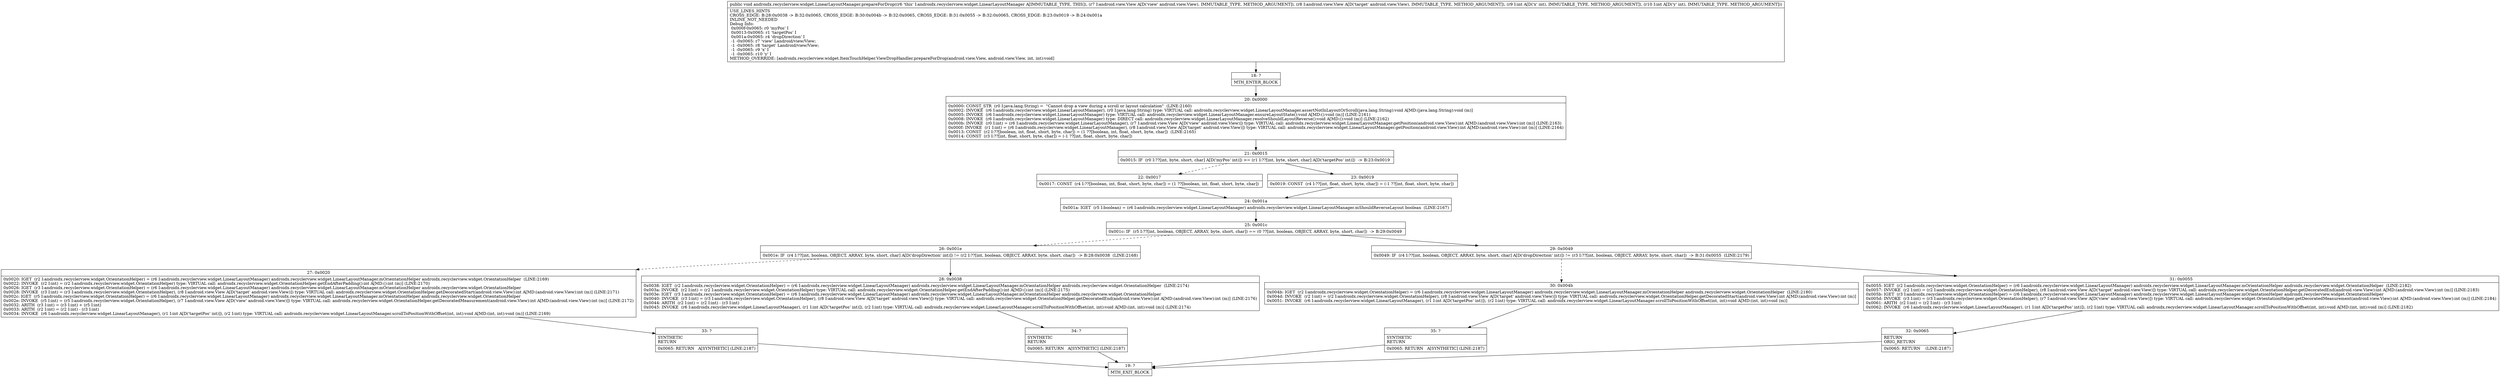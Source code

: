 digraph "CFG forandroidx.recyclerview.widget.LinearLayoutManager.prepareForDrop(Landroid\/view\/View;Landroid\/view\/View;II)V" {
Node_18 [shape=record,label="{18\:\ ?|MTH_ENTER_BLOCK\l}"];
Node_20 [shape=record,label="{20\:\ 0x0000|0x0000: CONST_STR  (r0 I:java.lang.String) =  \"Cannot drop a view during a scroll or layout calculation\"  (LINE:2160)\l0x0002: INVOKE  (r6 I:androidx.recyclerview.widget.LinearLayoutManager), (r0 I:java.lang.String) type: VIRTUAL call: androidx.recyclerview.widget.LinearLayoutManager.assertNotInLayoutOrScroll(java.lang.String):void A[MD:(java.lang.String):void (m)]\l0x0005: INVOKE  (r6 I:androidx.recyclerview.widget.LinearLayoutManager) type: VIRTUAL call: androidx.recyclerview.widget.LinearLayoutManager.ensureLayoutState():void A[MD:():void (m)] (LINE:2161)\l0x0008: INVOKE  (r6 I:androidx.recyclerview.widget.LinearLayoutManager) type: DIRECT call: androidx.recyclerview.widget.LinearLayoutManager.resolveShouldLayoutReverse():void A[MD:():void (m)] (LINE:2162)\l0x000b: INVOKE  (r0 I:int) = (r6 I:androidx.recyclerview.widget.LinearLayoutManager), (r7 I:android.view.View A[D('view' android.view.View)]) type: VIRTUAL call: androidx.recyclerview.widget.LinearLayoutManager.getPosition(android.view.View):int A[MD:(android.view.View):int (m)] (LINE:2163)\l0x000f: INVOKE  (r1 I:int) = (r6 I:androidx.recyclerview.widget.LinearLayoutManager), (r8 I:android.view.View A[D('target' android.view.View)]) type: VIRTUAL call: androidx.recyclerview.widget.LinearLayoutManager.getPosition(android.view.View):int A[MD:(android.view.View):int (m)] (LINE:2164)\l0x0013: CONST  (r2 I:??[boolean, int, float, short, byte, char]) = (1 ??[boolean, int, float, short, byte, char])  (LINE:2165)\l0x0014: CONST  (r3 I:??[int, float, short, byte, char]) = (\-1 ??[int, float, short, byte, char]) \l}"];
Node_21 [shape=record,label="{21\:\ 0x0015|0x0015: IF  (r0 I:??[int, byte, short, char] A[D('myPos' int)]) \>= (r1 I:??[int, byte, short, char] A[D('targetPos' int)])  \-\> B:23:0x0019 \l}"];
Node_22 [shape=record,label="{22\:\ 0x0017|0x0017: CONST  (r4 I:??[boolean, int, float, short, byte, char]) = (1 ??[boolean, int, float, short, byte, char]) \l}"];
Node_24 [shape=record,label="{24\:\ 0x001a|0x001a: IGET  (r5 I:boolean) = (r6 I:androidx.recyclerview.widget.LinearLayoutManager) androidx.recyclerview.widget.LinearLayoutManager.mShouldReverseLayout boolean  (LINE:2167)\l}"];
Node_25 [shape=record,label="{25\:\ 0x001c|0x001c: IF  (r5 I:??[int, boolean, OBJECT, ARRAY, byte, short, char]) == (0 ??[int, boolean, OBJECT, ARRAY, byte, short, char])  \-\> B:29:0x0049 \l}"];
Node_26 [shape=record,label="{26\:\ 0x001e|0x001e: IF  (r4 I:??[int, boolean, OBJECT, ARRAY, byte, short, char] A[D('dropDirection' int)]) != (r2 I:??[int, boolean, OBJECT, ARRAY, byte, short, char])  \-\> B:28:0x0038  (LINE:2168)\l}"];
Node_27 [shape=record,label="{27\:\ 0x0020|0x0020: IGET  (r2 I:androidx.recyclerview.widget.OrientationHelper) = (r6 I:androidx.recyclerview.widget.LinearLayoutManager) androidx.recyclerview.widget.LinearLayoutManager.mOrientationHelper androidx.recyclerview.widget.OrientationHelper  (LINE:2169)\l0x0022: INVOKE  (r2 I:int) = (r2 I:androidx.recyclerview.widget.OrientationHelper) type: VIRTUAL call: androidx.recyclerview.widget.OrientationHelper.getEndAfterPadding():int A[MD:():int (m)] (LINE:2170)\l0x0026: IGET  (r3 I:androidx.recyclerview.widget.OrientationHelper) = (r6 I:androidx.recyclerview.widget.LinearLayoutManager) androidx.recyclerview.widget.LinearLayoutManager.mOrientationHelper androidx.recyclerview.widget.OrientationHelper \l0x0028: INVOKE  (r3 I:int) = (r3 I:androidx.recyclerview.widget.OrientationHelper), (r8 I:android.view.View A[D('target' android.view.View)]) type: VIRTUAL call: androidx.recyclerview.widget.OrientationHelper.getDecoratedStart(android.view.View):int A[MD:(android.view.View):int (m)] (LINE:2171)\l0x002c: IGET  (r5 I:androidx.recyclerview.widget.OrientationHelper) = (r6 I:androidx.recyclerview.widget.LinearLayoutManager) androidx.recyclerview.widget.LinearLayoutManager.mOrientationHelper androidx.recyclerview.widget.OrientationHelper \l0x002e: INVOKE  (r5 I:int) = (r5 I:androidx.recyclerview.widget.OrientationHelper), (r7 I:android.view.View A[D('view' android.view.View)]) type: VIRTUAL call: androidx.recyclerview.widget.OrientationHelper.getDecoratedMeasurement(android.view.View):int A[MD:(android.view.View):int (m)] (LINE:2172)\l0x0032: ARITH  (r3 I:int) = (r3 I:int) + (r5 I:int) \l0x0033: ARITH  (r2 I:int) = (r2 I:int) \- (r3 I:int) \l0x0034: INVOKE  (r6 I:androidx.recyclerview.widget.LinearLayoutManager), (r1 I:int A[D('targetPos' int)]), (r2 I:int) type: VIRTUAL call: androidx.recyclerview.widget.LinearLayoutManager.scrollToPositionWithOffset(int, int):void A[MD:(int, int):void (m)] (LINE:2169)\l}"];
Node_33 [shape=record,label="{33\:\ ?|SYNTHETIC\lRETURN\l|0x0065: RETURN   A[SYNTHETIC] (LINE:2187)\l}"];
Node_19 [shape=record,label="{19\:\ ?|MTH_EXIT_BLOCK\l}"];
Node_28 [shape=record,label="{28\:\ 0x0038|0x0038: IGET  (r2 I:androidx.recyclerview.widget.OrientationHelper) = (r6 I:androidx.recyclerview.widget.LinearLayoutManager) androidx.recyclerview.widget.LinearLayoutManager.mOrientationHelper androidx.recyclerview.widget.OrientationHelper  (LINE:2174)\l0x003a: INVOKE  (r2 I:int) = (r2 I:androidx.recyclerview.widget.OrientationHelper) type: VIRTUAL call: androidx.recyclerview.widget.OrientationHelper.getEndAfterPadding():int A[MD:():int (m)] (LINE:2175)\l0x003e: IGET  (r3 I:androidx.recyclerview.widget.OrientationHelper) = (r6 I:androidx.recyclerview.widget.LinearLayoutManager) androidx.recyclerview.widget.LinearLayoutManager.mOrientationHelper androidx.recyclerview.widget.OrientationHelper \l0x0040: INVOKE  (r3 I:int) = (r3 I:androidx.recyclerview.widget.OrientationHelper), (r8 I:android.view.View A[D('target' android.view.View)]) type: VIRTUAL call: androidx.recyclerview.widget.OrientationHelper.getDecoratedEnd(android.view.View):int A[MD:(android.view.View):int (m)] (LINE:2176)\l0x0044: ARITH  (r2 I:int) = (r2 I:int) \- (r3 I:int) \l0x0045: INVOKE  (r6 I:androidx.recyclerview.widget.LinearLayoutManager), (r1 I:int A[D('targetPos' int)]), (r2 I:int) type: VIRTUAL call: androidx.recyclerview.widget.LinearLayoutManager.scrollToPositionWithOffset(int, int):void A[MD:(int, int):void (m)] (LINE:2174)\l}"];
Node_34 [shape=record,label="{34\:\ ?|SYNTHETIC\lRETURN\l|0x0065: RETURN   A[SYNTHETIC] (LINE:2187)\l}"];
Node_29 [shape=record,label="{29\:\ 0x0049|0x0049: IF  (r4 I:??[int, boolean, OBJECT, ARRAY, byte, short, char] A[D('dropDirection' int)]) != (r3 I:??[int, boolean, OBJECT, ARRAY, byte, short, char])  \-\> B:31:0x0055  (LINE:2179)\l}"];
Node_30 [shape=record,label="{30\:\ 0x004b|0x004b: IGET  (r2 I:androidx.recyclerview.widget.OrientationHelper) = (r6 I:androidx.recyclerview.widget.LinearLayoutManager) androidx.recyclerview.widget.LinearLayoutManager.mOrientationHelper androidx.recyclerview.widget.OrientationHelper  (LINE:2180)\l0x004d: INVOKE  (r2 I:int) = (r2 I:androidx.recyclerview.widget.OrientationHelper), (r8 I:android.view.View A[D('target' android.view.View)]) type: VIRTUAL call: androidx.recyclerview.widget.OrientationHelper.getDecoratedStart(android.view.View):int A[MD:(android.view.View):int (m)]\l0x0051: INVOKE  (r6 I:androidx.recyclerview.widget.LinearLayoutManager), (r1 I:int A[D('targetPos' int)]), (r2 I:int) type: VIRTUAL call: androidx.recyclerview.widget.LinearLayoutManager.scrollToPositionWithOffset(int, int):void A[MD:(int, int):void (m)]\l}"];
Node_35 [shape=record,label="{35\:\ ?|SYNTHETIC\lRETURN\l|0x0065: RETURN   A[SYNTHETIC] (LINE:2187)\l}"];
Node_31 [shape=record,label="{31\:\ 0x0055|0x0055: IGET  (r2 I:androidx.recyclerview.widget.OrientationHelper) = (r6 I:androidx.recyclerview.widget.LinearLayoutManager) androidx.recyclerview.widget.LinearLayoutManager.mOrientationHelper androidx.recyclerview.widget.OrientationHelper  (LINE:2182)\l0x0057: INVOKE  (r2 I:int) = (r2 I:androidx.recyclerview.widget.OrientationHelper), (r8 I:android.view.View A[D('target' android.view.View)]) type: VIRTUAL call: androidx.recyclerview.widget.OrientationHelper.getDecoratedEnd(android.view.View):int A[MD:(android.view.View):int (m)] (LINE:2183)\l0x005b: IGET  (r3 I:androidx.recyclerview.widget.OrientationHelper) = (r6 I:androidx.recyclerview.widget.LinearLayoutManager) androidx.recyclerview.widget.LinearLayoutManager.mOrientationHelper androidx.recyclerview.widget.OrientationHelper \l0x005d: INVOKE  (r3 I:int) = (r3 I:androidx.recyclerview.widget.OrientationHelper), (r7 I:android.view.View A[D('view' android.view.View)]) type: VIRTUAL call: androidx.recyclerview.widget.OrientationHelper.getDecoratedMeasurement(android.view.View):int A[MD:(android.view.View):int (m)] (LINE:2184)\l0x0061: ARITH  (r2 I:int) = (r2 I:int) \- (r3 I:int) \l0x0062: INVOKE  (r6 I:androidx.recyclerview.widget.LinearLayoutManager), (r1 I:int A[D('targetPos' int)]), (r2 I:int) type: VIRTUAL call: androidx.recyclerview.widget.LinearLayoutManager.scrollToPositionWithOffset(int, int):void A[MD:(int, int):void (m)] (LINE:2182)\l}"];
Node_32 [shape=record,label="{32\:\ 0x0065|RETURN\lORIG_RETURN\l|0x0065: RETURN    (LINE:2187)\l}"];
Node_23 [shape=record,label="{23\:\ 0x0019|0x0019: CONST  (r4 I:??[int, float, short, byte, char]) = (\-1 ??[int, float, short, byte, char]) \l}"];
MethodNode[shape=record,label="{public void androidx.recyclerview.widget.LinearLayoutManager.prepareForDrop((r6 'this' I:androidx.recyclerview.widget.LinearLayoutManager A[IMMUTABLE_TYPE, THIS]), (r7 I:android.view.View A[D('view' android.view.View), IMMUTABLE_TYPE, METHOD_ARGUMENT]), (r8 I:android.view.View A[D('target' android.view.View), IMMUTABLE_TYPE, METHOD_ARGUMENT]), (r9 I:int A[D('x' int), IMMUTABLE_TYPE, METHOD_ARGUMENT]), (r10 I:int A[D('y' int), IMMUTABLE_TYPE, METHOD_ARGUMENT]))  | USE_LINES_HINTS\lCROSS_EDGE: B:28:0x0038 \-\> B:32:0x0065, CROSS_EDGE: B:30:0x004b \-\> B:32:0x0065, CROSS_EDGE: B:31:0x0055 \-\> B:32:0x0065, CROSS_EDGE: B:23:0x0019 \-\> B:24:0x001a\lINLINE_NOT_NEEDED\lDebug Info:\l  0x000f\-0x0065: r0 'myPos' I\l  0x0013\-0x0065: r1 'targetPos' I\l  0x001a\-0x0065: r4 'dropDirection' I\l  \-1 \-0x0065: r7 'view' Landroid\/view\/View;\l  \-1 \-0x0065: r8 'target' Landroid\/view\/View;\l  \-1 \-0x0065: r9 'x' I\l  \-1 \-0x0065: r10 'y' I\lMETHOD_OVERRIDE: [androidx.recyclerview.widget.ItemTouchHelper.ViewDropHandler.prepareForDrop(android.view.View, android.view.View, int, int):void]\l}"];
MethodNode -> Node_18;Node_18 -> Node_20;
Node_20 -> Node_21;
Node_21 -> Node_22[style=dashed];
Node_21 -> Node_23;
Node_22 -> Node_24;
Node_24 -> Node_25;
Node_25 -> Node_26[style=dashed];
Node_25 -> Node_29;
Node_26 -> Node_27[style=dashed];
Node_26 -> Node_28;
Node_27 -> Node_33;
Node_33 -> Node_19;
Node_28 -> Node_34;
Node_34 -> Node_19;
Node_29 -> Node_30[style=dashed];
Node_29 -> Node_31;
Node_30 -> Node_35;
Node_35 -> Node_19;
Node_31 -> Node_32;
Node_32 -> Node_19;
Node_23 -> Node_24;
}

